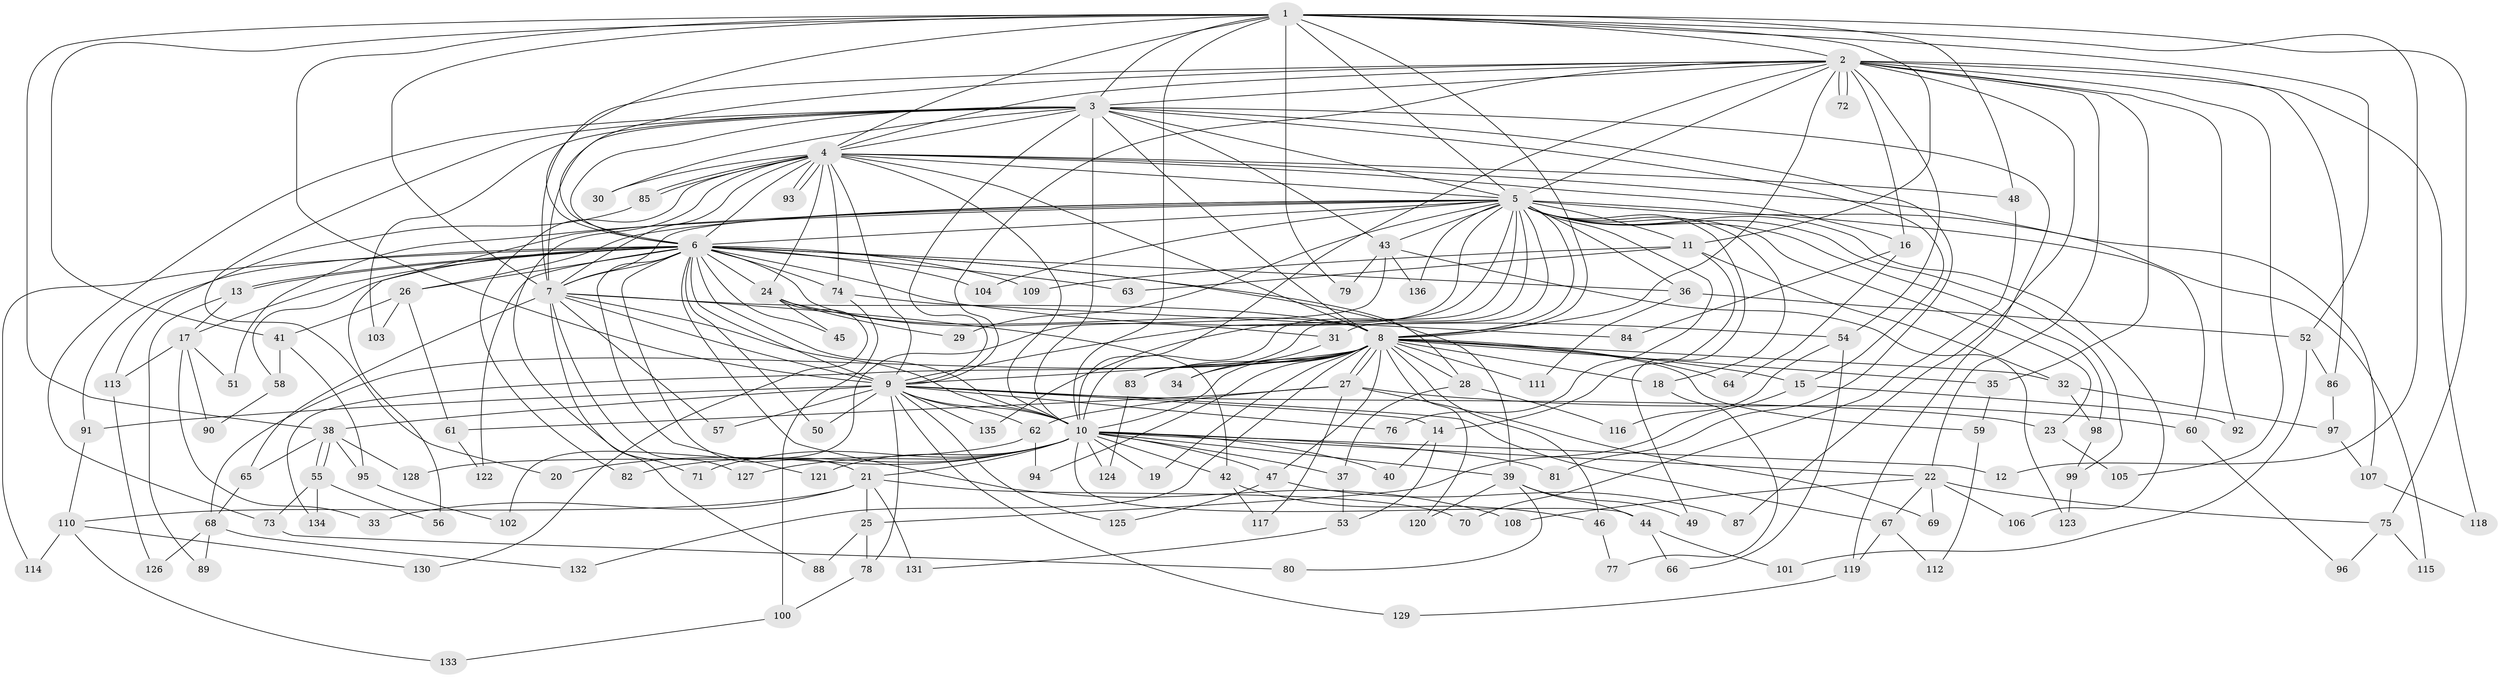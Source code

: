 // Generated by graph-tools (version 1.1) at 2025/34/03/09/25 02:34:50]
// undirected, 136 vertices, 297 edges
graph export_dot {
graph [start="1"]
  node [color=gray90,style=filled];
  1;
  2;
  3;
  4;
  5;
  6;
  7;
  8;
  9;
  10;
  11;
  12;
  13;
  14;
  15;
  16;
  17;
  18;
  19;
  20;
  21;
  22;
  23;
  24;
  25;
  26;
  27;
  28;
  29;
  30;
  31;
  32;
  33;
  34;
  35;
  36;
  37;
  38;
  39;
  40;
  41;
  42;
  43;
  44;
  45;
  46;
  47;
  48;
  49;
  50;
  51;
  52;
  53;
  54;
  55;
  56;
  57;
  58;
  59;
  60;
  61;
  62;
  63;
  64;
  65;
  66;
  67;
  68;
  69;
  70;
  71;
  72;
  73;
  74;
  75;
  76;
  77;
  78;
  79;
  80;
  81;
  82;
  83;
  84;
  85;
  86;
  87;
  88;
  89;
  90;
  91;
  92;
  93;
  94;
  95;
  96;
  97;
  98;
  99;
  100;
  101;
  102;
  103;
  104;
  105;
  106;
  107;
  108;
  109;
  110;
  111;
  112;
  113;
  114;
  115;
  116;
  117;
  118;
  119;
  120;
  121;
  122;
  123;
  124;
  125;
  126;
  127;
  128;
  129;
  130;
  131;
  132;
  133;
  134;
  135;
  136;
  1 -- 2;
  1 -- 3;
  1 -- 4;
  1 -- 5;
  1 -- 6;
  1 -- 7;
  1 -- 8;
  1 -- 9;
  1 -- 10;
  1 -- 11;
  1 -- 12;
  1 -- 38;
  1 -- 41;
  1 -- 48;
  1 -- 52;
  1 -- 75;
  1 -- 79;
  2 -- 3;
  2 -- 4;
  2 -- 5;
  2 -- 6;
  2 -- 7;
  2 -- 8;
  2 -- 9;
  2 -- 10;
  2 -- 16;
  2 -- 22;
  2 -- 35;
  2 -- 54;
  2 -- 72;
  2 -- 72;
  2 -- 86;
  2 -- 87;
  2 -- 92;
  2 -- 105;
  2 -- 118;
  3 -- 4;
  3 -- 5;
  3 -- 6;
  3 -- 7;
  3 -- 8;
  3 -- 9;
  3 -- 10;
  3 -- 15;
  3 -- 20;
  3 -- 30;
  3 -- 43;
  3 -- 73;
  3 -- 81;
  3 -- 103;
  3 -- 119;
  4 -- 5;
  4 -- 6;
  4 -- 7;
  4 -- 8;
  4 -- 9;
  4 -- 10;
  4 -- 16;
  4 -- 24;
  4 -- 30;
  4 -- 48;
  4 -- 71;
  4 -- 74;
  4 -- 82;
  4 -- 85;
  4 -- 85;
  4 -- 93;
  4 -- 93;
  4 -- 107;
  5 -- 6;
  5 -- 7;
  5 -- 8;
  5 -- 9;
  5 -- 10;
  5 -- 11;
  5 -- 18;
  5 -- 23;
  5 -- 26;
  5 -- 29;
  5 -- 31;
  5 -- 36;
  5 -- 43;
  5 -- 49;
  5 -- 51;
  5 -- 56;
  5 -- 60;
  5 -- 76;
  5 -- 83;
  5 -- 98;
  5 -- 99;
  5 -- 104;
  5 -- 106;
  5 -- 115;
  5 -- 135;
  5 -- 136;
  6 -- 7;
  6 -- 8;
  6 -- 9;
  6 -- 10;
  6 -- 13;
  6 -- 13;
  6 -- 17;
  6 -- 21;
  6 -- 24;
  6 -- 26;
  6 -- 28;
  6 -- 36;
  6 -- 39;
  6 -- 45;
  6 -- 50;
  6 -- 54;
  6 -- 58;
  6 -- 63;
  6 -- 74;
  6 -- 91;
  6 -- 104;
  6 -- 108;
  6 -- 109;
  6 -- 114;
  6 -- 121;
  6 -- 122;
  7 -- 8;
  7 -- 9;
  7 -- 10;
  7 -- 42;
  7 -- 57;
  7 -- 65;
  7 -- 88;
  7 -- 127;
  8 -- 9;
  8 -- 10;
  8 -- 15;
  8 -- 18;
  8 -- 19;
  8 -- 27;
  8 -- 27;
  8 -- 28;
  8 -- 32;
  8 -- 34;
  8 -- 35;
  8 -- 46;
  8 -- 47;
  8 -- 59;
  8 -- 64;
  8 -- 68;
  8 -- 83;
  8 -- 94;
  8 -- 111;
  8 -- 120;
  8 -- 132;
  8 -- 134;
  9 -- 10;
  9 -- 14;
  9 -- 23;
  9 -- 38;
  9 -- 50;
  9 -- 57;
  9 -- 62;
  9 -- 67;
  9 -- 76;
  9 -- 78;
  9 -- 91;
  9 -- 125;
  9 -- 129;
  9 -- 135;
  10 -- 12;
  10 -- 19;
  10 -- 20;
  10 -- 21;
  10 -- 22;
  10 -- 37;
  10 -- 39;
  10 -- 40;
  10 -- 42;
  10 -- 44;
  10 -- 47;
  10 -- 71;
  10 -- 81;
  10 -- 82;
  10 -- 121;
  10 -- 124;
  10 -- 127;
  11 -- 14;
  11 -- 32;
  11 -- 63;
  11 -- 109;
  13 -- 17;
  13 -- 89;
  14 -- 40;
  14 -- 53;
  15 -- 25;
  15 -- 92;
  16 -- 64;
  16 -- 84;
  17 -- 33;
  17 -- 51;
  17 -- 90;
  17 -- 113;
  18 -- 77;
  21 -- 25;
  21 -- 33;
  21 -- 70;
  21 -- 110;
  21 -- 131;
  22 -- 67;
  22 -- 69;
  22 -- 75;
  22 -- 106;
  22 -- 108;
  23 -- 105;
  24 -- 29;
  24 -- 31;
  24 -- 45;
  24 -- 130;
  25 -- 78;
  25 -- 88;
  26 -- 41;
  26 -- 61;
  26 -- 103;
  27 -- 60;
  27 -- 61;
  27 -- 62;
  27 -- 69;
  27 -- 117;
  28 -- 37;
  28 -- 116;
  31 -- 34;
  32 -- 97;
  32 -- 98;
  35 -- 59;
  36 -- 52;
  36 -- 111;
  37 -- 53;
  38 -- 55;
  38 -- 55;
  38 -- 65;
  38 -- 95;
  38 -- 128;
  39 -- 44;
  39 -- 49;
  39 -- 80;
  39 -- 120;
  41 -- 58;
  41 -- 95;
  42 -- 46;
  42 -- 117;
  43 -- 79;
  43 -- 102;
  43 -- 123;
  43 -- 136;
  44 -- 66;
  44 -- 101;
  46 -- 77;
  47 -- 87;
  47 -- 125;
  48 -- 70;
  52 -- 86;
  52 -- 101;
  53 -- 131;
  54 -- 66;
  54 -- 116;
  55 -- 56;
  55 -- 73;
  55 -- 134;
  58 -- 90;
  59 -- 112;
  60 -- 96;
  61 -- 122;
  62 -- 94;
  62 -- 128;
  65 -- 68;
  67 -- 112;
  67 -- 119;
  68 -- 89;
  68 -- 126;
  68 -- 132;
  73 -- 80;
  74 -- 84;
  74 -- 100;
  75 -- 96;
  75 -- 115;
  78 -- 100;
  83 -- 124;
  85 -- 113;
  86 -- 97;
  91 -- 110;
  95 -- 102;
  97 -- 107;
  98 -- 99;
  99 -- 123;
  100 -- 133;
  107 -- 118;
  110 -- 114;
  110 -- 130;
  110 -- 133;
  113 -- 126;
  119 -- 129;
}
